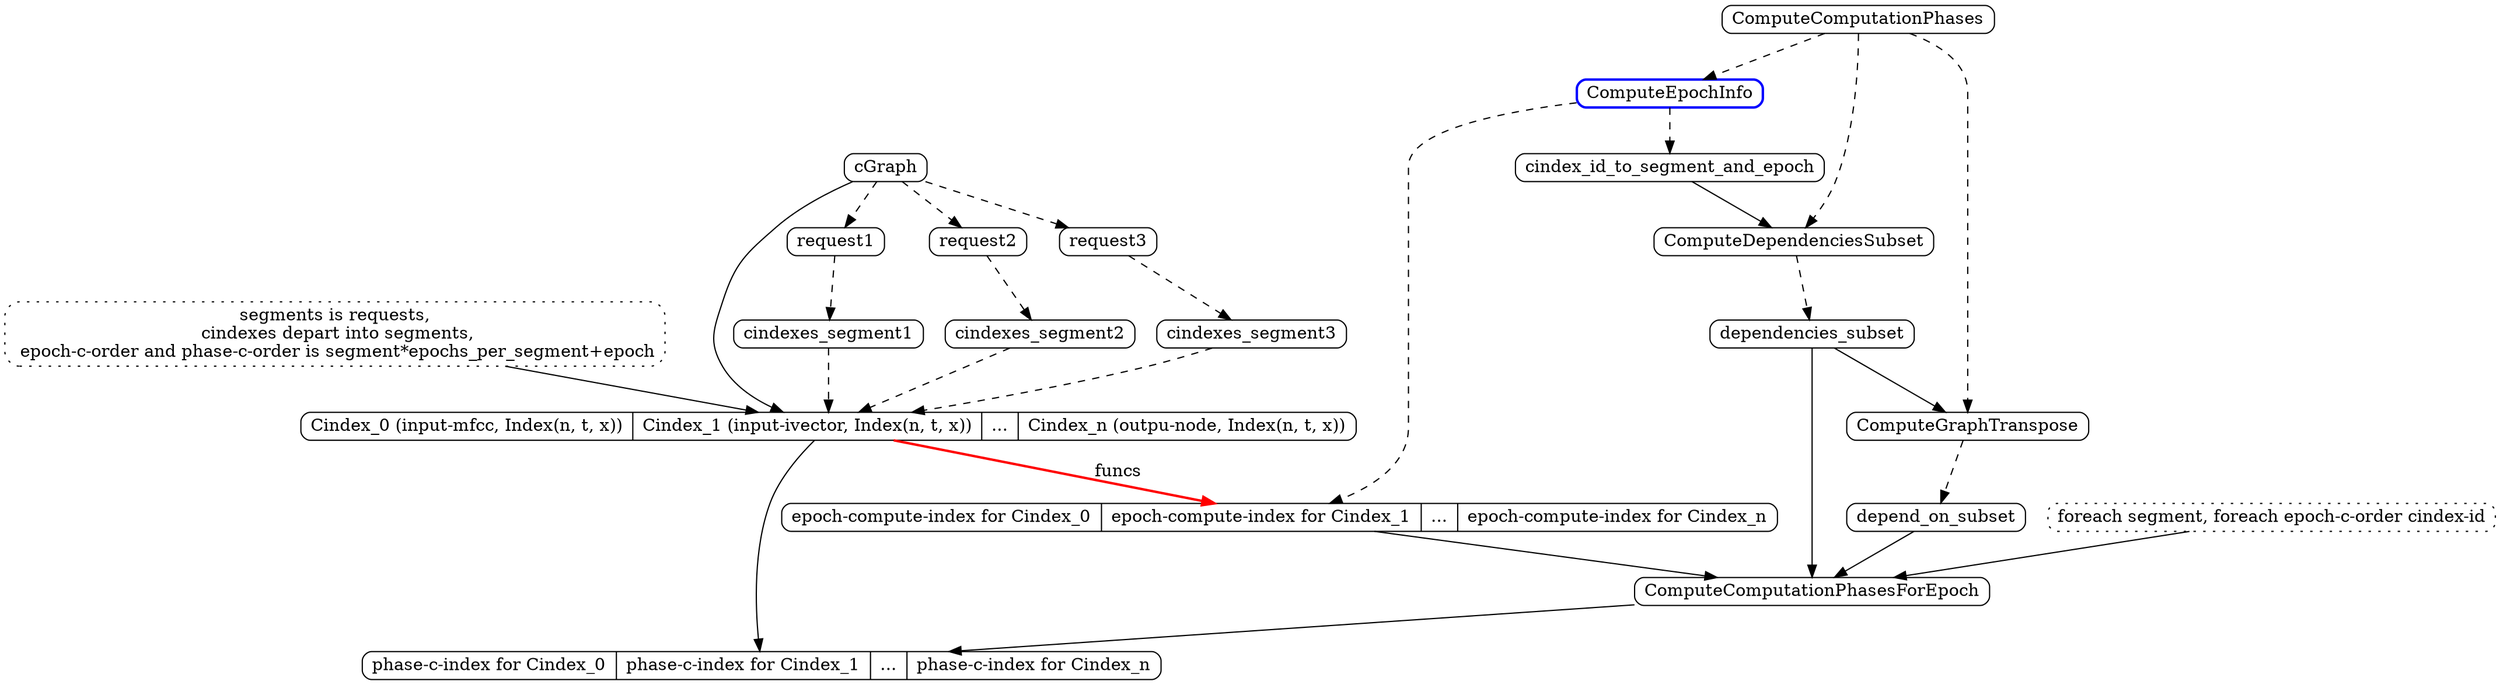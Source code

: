digraph ComputePhases{
        rankdir=LR
        rankdir=TB        
        node[shape=Mrecord, width=.1, height=.1]

        subgraph computePhaseFunc{
                edge[style=dashed]
                edge[style=dotted]
                edge[style=filled]
                edge[style=dashed]

                ComputeEpochInfo[color=blue, style=bold]
                ComputeComputationPhases -> ComputeEpochInfo
                
                ComputeComputationPhases -> ComputeDependenciesSubset
                ComputeComputationPhases -> ComputeGraphTranspose
        }

        ComputeEpochInfo -> epoch[style=dashed]
        ComputeEpochInfo -> cindex_id_to_segment_and_epoch[style=dashed]

        



        cindex_id_to_segment_and_epoch -> ComputeDependenciesSubset
        ComputeDependenciesSubset -> dependencies_subset[style=dashed]        
        dependencies_subset -> ComputeGraphTranspose
        ComputeGraphTranspose -> depend_on_subset[style=dashed]        
        dependencies_subset -> ComputeComputationPhasesForEpoch
        depend_on_subset -> ComputeComputationPhasesForEpoch
        epoch -> ComputeComputationPhasesForEpoch


        phase_comment[style=dotted, label="foreach segment, foreach epoch-c-order cindex-id"]
        phase_comment -> ComputeComputationPhasesForEpoch
        ComputeComputationPhasesForEpoch -> phase



        segment_comment[style=dotted, label="segments is requests,\n cindexes depart into segments,\n epoch-c-order and phase-c-order is segment*epochs_per_segment+epoch"]
        segment_comment -> cindexes


        cGraph -> request1[style=dashed]
        cGraph -> request2[style=dashed]
        cGraph -> request3[style=dashed]
        cGraph -> cindexes

        request1 -> cindexes_segment1[style=dashed]
        request2 -> cindexes_segment2[style=dashed]
        request3 -> cindexes_segment3[style=dashed]

        cindexes_segment1 -> cindexes[style=dashed]
        cindexes_segment2 -> cindexes[style=dashed]
        cindexes_segment3 -> cindexes[style=dashed]

        cindexes[label="Cindex_0 (input-mfcc, Index(n, t, x)) | Cindex_1 (input-ivector, Index(n, t, x)) | ... |Cindex_n (outpu-node, Index(n, t, x))"]

        cindexes -> epoch[label="funcs", color=red, style=bold]
        epoch[label="epoch-compute-index for Cindex_0 | epoch-compute-index for Cindex_1 | ... | epoch-compute-index for Cindex_n"]
        cindexes -> phase
        phase[label="phase-c-index for Cindex_0 | phase-c-index for Cindex_1 | ... | phase-c-index for Cindex_n"]
       
}